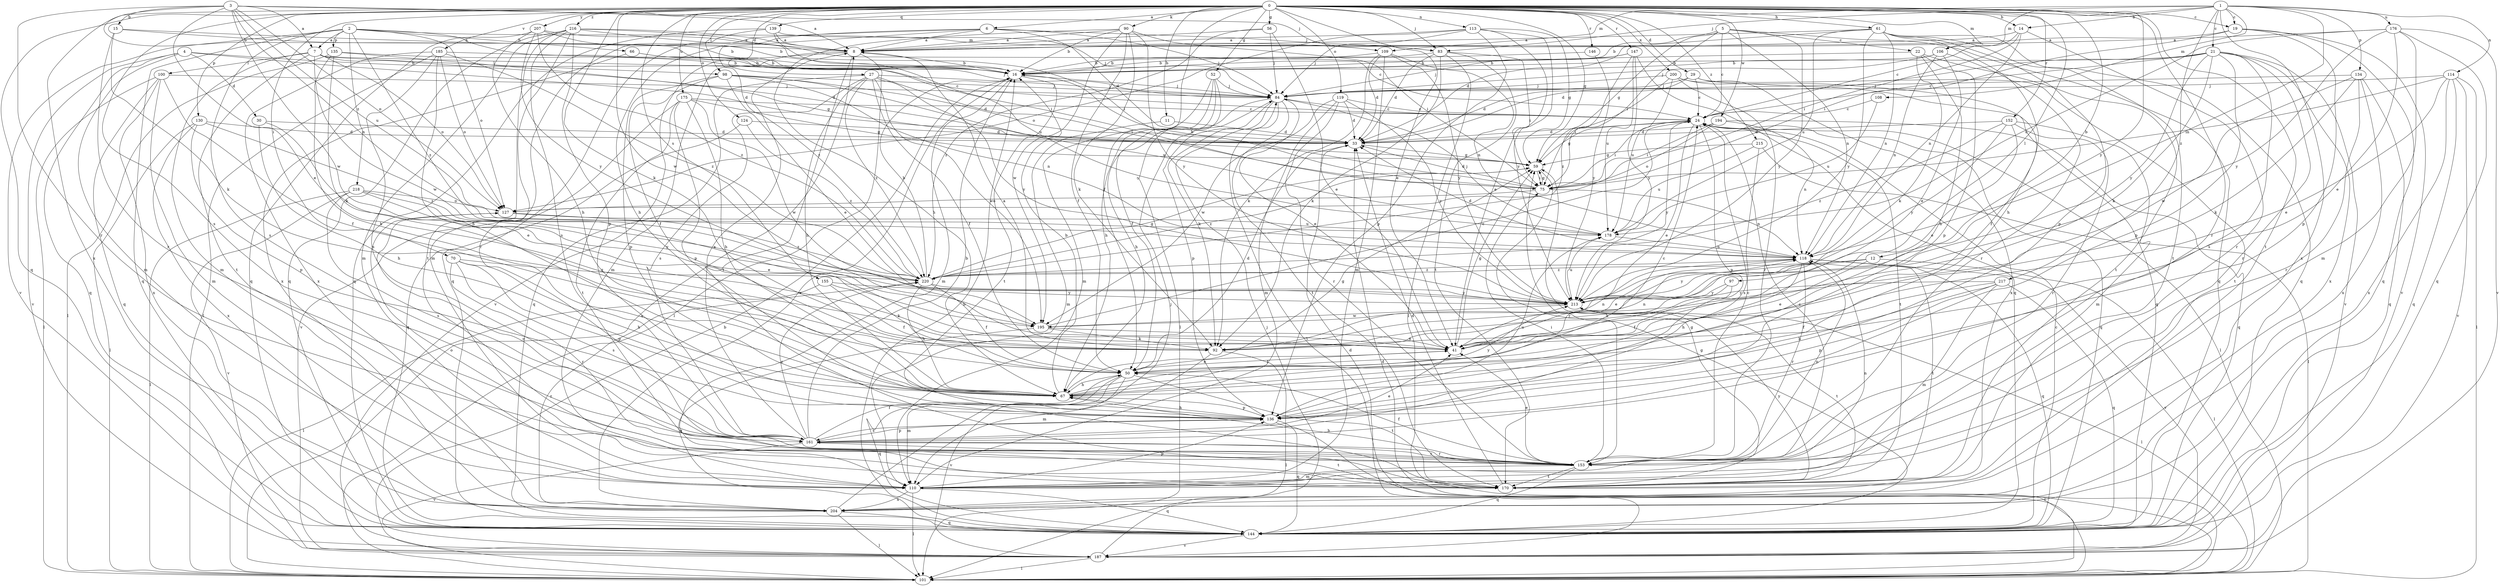 strict digraph  {
0;
1;
2;
3;
4;
5;
6;
7;
8;
11;
12;
14;
15;
16;
19;
21;
22;
24;
27;
29;
30;
33;
41;
50;
52;
56;
59;
61;
66;
67;
70;
75;
83;
84;
90;
92;
97;
98;
100;
101;
106;
108;
109;
110;
113;
114;
118;
119;
124;
127;
130;
134;
135;
136;
139;
144;
146;
147;
152;
153;
155;
161;
170;
175;
176;
178;
185;
187;
194;
195;
200;
204;
207;
213;
215;
216;
217;
218;
220;
0 -> 6  [label=a];
0 -> 11  [label=b];
0 -> 12  [label=b];
0 -> 14  [label=b];
0 -> 19  [label=c];
0 -> 27  [label=d];
0 -> 29  [label=d];
0 -> 41  [label=e];
0 -> 50  [label=f];
0 -> 52  [label=g];
0 -> 56  [label=g];
0 -> 59  [label=g];
0 -> 61  [label=h];
0 -> 70  [label=i];
0 -> 83  [label=j];
0 -> 90  [label=k];
0 -> 92  [label=k];
0 -> 97  [label=l];
0 -> 98  [label=l];
0 -> 106  [label=m];
0 -> 113  [label=n];
0 -> 119  [label=o];
0 -> 124  [label=o];
0 -> 130  [label=p];
0 -> 139  [label=q];
0 -> 144  [label=q];
0 -> 146  [label=r];
0 -> 147  [label=r];
0 -> 152  [label=r];
0 -> 153  [label=r];
0 -> 155  [label=s];
0 -> 161  [label=s];
0 -> 170  [label=t];
0 -> 175  [label=u];
0 -> 185  [label=v];
0 -> 194  [label=w];
0 -> 195  [label=w];
0 -> 200  [label=x];
0 -> 204  [label=x];
0 -> 207  [label=y];
0 -> 213  [label=y];
0 -> 215  [label=z];
0 -> 216  [label=z];
1 -> 14  [label=b];
1 -> 19  [label=c];
1 -> 21  [label=c];
1 -> 83  [label=j];
1 -> 106  [label=m];
1 -> 108  [label=m];
1 -> 109  [label=m];
1 -> 114  [label=n];
1 -> 118  [label=n];
1 -> 134  [label=p];
1 -> 176  [label=u];
1 -> 204  [label=x];
1 -> 217  [label=z];
2 -> 7  [label=a];
2 -> 66  [label=h];
2 -> 75  [label=i];
2 -> 109  [label=m];
2 -> 127  [label=o];
2 -> 135  [label=p];
2 -> 144  [label=q];
2 -> 161  [label=s];
2 -> 187  [label=v];
2 -> 218  [label=z];
2 -> 220  [label=z];
3 -> 7  [label=a];
3 -> 8  [label=a];
3 -> 15  [label=b];
3 -> 16  [label=b];
3 -> 41  [label=e];
3 -> 83  [label=j];
3 -> 118  [label=n];
3 -> 127  [label=o];
3 -> 153  [label=r];
3 -> 178  [label=u];
3 -> 195  [label=w];
4 -> 16  [label=b];
4 -> 30  [label=d];
4 -> 33  [label=d];
4 -> 110  [label=m];
4 -> 144  [label=q];
4 -> 187  [label=v];
5 -> 16  [label=b];
5 -> 22  [label=c];
5 -> 24  [label=c];
5 -> 59  [label=g];
5 -> 75  [label=i];
5 -> 118  [label=n];
5 -> 144  [label=q];
5 -> 213  [label=y];
6 -> 8  [label=a];
6 -> 33  [label=d];
6 -> 67  [label=h];
6 -> 83  [label=j];
6 -> 84  [label=j];
6 -> 144  [label=q];
6 -> 220  [label=z];
7 -> 24  [label=c];
7 -> 33  [label=d];
7 -> 98  [label=l];
7 -> 100  [label=l];
7 -> 110  [label=m];
7 -> 127  [label=o];
7 -> 170  [label=t];
7 -> 195  [label=w];
8 -> 16  [label=b];
8 -> 101  [label=l];
8 -> 110  [label=m];
8 -> 170  [label=t];
8 -> 187  [label=v];
11 -> 33  [label=d];
11 -> 110  [label=m];
12 -> 41  [label=e];
12 -> 101  [label=l];
12 -> 213  [label=y];
12 -> 220  [label=z];
14 -> 8  [label=a];
14 -> 24  [label=c];
14 -> 75  [label=i];
14 -> 118  [label=n];
14 -> 153  [label=r];
15 -> 8  [label=a];
15 -> 16  [label=b];
15 -> 92  [label=k];
15 -> 153  [label=r];
16 -> 84  [label=j];
16 -> 110  [label=m];
16 -> 170  [label=t];
16 -> 204  [label=x];
19 -> 8  [label=a];
19 -> 75  [label=i];
19 -> 136  [label=p];
19 -> 144  [label=q];
19 -> 187  [label=v];
21 -> 16  [label=b];
21 -> 24  [label=c];
21 -> 33  [label=d];
21 -> 92  [label=k];
21 -> 136  [label=p];
21 -> 153  [label=r];
21 -> 161  [label=s];
21 -> 187  [label=v];
21 -> 204  [label=x];
21 -> 213  [label=y];
22 -> 16  [label=b];
22 -> 67  [label=h];
22 -> 92  [label=k];
22 -> 136  [label=p];
22 -> 170  [label=t];
24 -> 33  [label=d];
24 -> 41  [label=e];
24 -> 59  [label=g];
24 -> 75  [label=i];
24 -> 101  [label=l];
24 -> 136  [label=p];
24 -> 144  [label=q];
24 -> 170  [label=t];
24 -> 213  [label=y];
27 -> 50  [label=f];
27 -> 67  [label=h];
27 -> 75  [label=i];
27 -> 84  [label=j];
27 -> 144  [label=q];
27 -> 161  [label=s];
27 -> 195  [label=w];
27 -> 213  [label=y];
27 -> 220  [label=z];
29 -> 24  [label=c];
29 -> 33  [label=d];
29 -> 50  [label=f];
29 -> 84  [label=j];
29 -> 170  [label=t];
30 -> 33  [label=d];
30 -> 41  [label=e];
30 -> 67  [label=h];
33 -> 59  [label=g];
41 -> 50  [label=f];
41 -> 59  [label=g];
41 -> 118  [label=n];
50 -> 33  [label=d];
50 -> 41  [label=e];
50 -> 67  [label=h];
50 -> 110  [label=m];
50 -> 144  [label=q];
50 -> 170  [label=t];
50 -> 187  [label=v];
52 -> 50  [label=f];
52 -> 67  [label=h];
52 -> 84  [label=j];
52 -> 101  [label=l];
52 -> 110  [label=m];
56 -> 8  [label=a];
56 -> 41  [label=e];
56 -> 84  [label=j];
56 -> 220  [label=z];
59 -> 75  [label=i];
59 -> 153  [label=r];
59 -> 220  [label=z];
61 -> 8  [label=a];
61 -> 33  [label=d];
61 -> 67  [label=h];
61 -> 118  [label=n];
61 -> 136  [label=p];
61 -> 144  [label=q];
61 -> 170  [label=t];
61 -> 178  [label=u];
61 -> 213  [label=y];
66 -> 16  [label=b];
66 -> 84  [label=j];
66 -> 204  [label=x];
67 -> 16  [label=b];
67 -> 24  [label=c];
67 -> 59  [label=g];
67 -> 136  [label=p];
67 -> 213  [label=y];
70 -> 67  [label=h];
70 -> 136  [label=p];
70 -> 153  [label=r];
70 -> 161  [label=s];
70 -> 220  [label=z];
75 -> 16  [label=b];
75 -> 33  [label=d];
75 -> 59  [label=g];
75 -> 118  [label=n];
75 -> 127  [label=o];
83 -> 16  [label=b];
83 -> 33  [label=d];
83 -> 75  [label=i];
83 -> 92  [label=k];
83 -> 101  [label=l];
83 -> 170  [label=t];
84 -> 24  [label=c];
84 -> 41  [label=e];
84 -> 67  [label=h];
84 -> 92  [label=k];
84 -> 101  [label=l];
84 -> 136  [label=p];
84 -> 170  [label=t];
90 -> 8  [label=a];
90 -> 16  [label=b];
90 -> 50  [label=f];
90 -> 67  [label=h];
90 -> 75  [label=i];
90 -> 92  [label=k];
90 -> 195  [label=w];
90 -> 213  [label=y];
92 -> 8  [label=a];
92 -> 101  [label=l];
92 -> 110  [label=m];
92 -> 118  [label=n];
97 -> 50  [label=f];
97 -> 92  [label=k];
97 -> 213  [label=y];
98 -> 33  [label=d];
98 -> 41  [label=e];
98 -> 50  [label=f];
98 -> 84  [label=j];
98 -> 118  [label=n];
98 -> 136  [label=p];
98 -> 178  [label=u];
100 -> 50  [label=f];
100 -> 84  [label=j];
100 -> 101  [label=l];
100 -> 110  [label=m];
100 -> 144  [label=q];
100 -> 204  [label=x];
101 -> 8  [label=a];
101 -> 16  [label=b];
101 -> 33  [label=d];
106 -> 16  [label=b];
106 -> 41  [label=e];
106 -> 84  [label=j];
106 -> 118  [label=n];
106 -> 153  [label=r];
108 -> 24  [label=c];
108 -> 178  [label=u];
109 -> 16  [label=b];
109 -> 33  [label=d];
109 -> 92  [label=k];
109 -> 110  [label=m];
109 -> 118  [label=n];
109 -> 213  [label=y];
110 -> 24  [label=c];
110 -> 101  [label=l];
110 -> 118  [label=n];
110 -> 136  [label=p];
110 -> 144  [label=q];
110 -> 204  [label=x];
113 -> 8  [label=a];
113 -> 41  [label=e];
113 -> 59  [label=g];
113 -> 84  [label=j];
113 -> 127  [label=o];
113 -> 136  [label=p];
113 -> 213  [label=y];
114 -> 41  [label=e];
114 -> 75  [label=i];
114 -> 84  [label=j];
114 -> 101  [label=l];
114 -> 144  [label=q];
114 -> 187  [label=v];
114 -> 204  [label=x];
118 -> 33  [label=d];
118 -> 41  [label=e];
118 -> 67  [label=h];
118 -> 144  [label=q];
118 -> 153  [label=r];
118 -> 170  [label=t];
118 -> 187  [label=v];
118 -> 220  [label=z];
119 -> 24  [label=c];
119 -> 33  [label=d];
119 -> 110  [label=m];
119 -> 153  [label=r];
119 -> 195  [label=w];
119 -> 213  [label=y];
124 -> 33  [label=d];
124 -> 144  [label=q];
124 -> 220  [label=z];
127 -> 178  [label=u];
127 -> 220  [label=z];
130 -> 33  [label=d];
130 -> 101  [label=l];
130 -> 136  [label=p];
130 -> 204  [label=x];
130 -> 220  [label=z];
134 -> 84  [label=j];
134 -> 92  [label=k];
134 -> 144  [label=q];
134 -> 153  [label=r];
134 -> 195  [label=w];
134 -> 204  [label=x];
135 -> 16  [label=b];
135 -> 59  [label=g];
135 -> 67  [label=h];
135 -> 92  [label=k];
135 -> 101  [label=l];
136 -> 67  [label=h];
136 -> 101  [label=l];
136 -> 144  [label=q];
136 -> 161  [label=s];
136 -> 178  [label=u];
139 -> 8  [label=a];
139 -> 84  [label=j];
139 -> 110  [label=m];
139 -> 144  [label=q];
139 -> 178  [label=u];
144 -> 16  [label=b];
144 -> 24  [label=c];
144 -> 59  [label=g];
144 -> 187  [label=v];
146 -> 16  [label=b];
146 -> 213  [label=y];
147 -> 16  [label=b];
147 -> 84  [label=j];
147 -> 144  [label=q];
147 -> 178  [label=u];
147 -> 213  [label=y];
147 -> 220  [label=z];
152 -> 33  [label=d];
152 -> 41  [label=e];
152 -> 110  [label=m];
152 -> 153  [label=r];
152 -> 213  [label=y];
152 -> 220  [label=z];
153 -> 24  [label=c];
153 -> 41  [label=e];
153 -> 50  [label=f];
153 -> 67  [label=h];
153 -> 75  [label=i];
153 -> 110  [label=m];
153 -> 118  [label=n];
153 -> 127  [label=o];
153 -> 144  [label=q];
153 -> 161  [label=s];
153 -> 170  [label=t];
155 -> 50  [label=f];
155 -> 92  [label=k];
155 -> 101  [label=l];
155 -> 213  [label=y];
161 -> 8  [label=a];
161 -> 16  [label=b];
161 -> 41  [label=e];
161 -> 50  [label=f];
161 -> 136  [label=p];
161 -> 153  [label=r];
161 -> 170  [label=t];
161 -> 187  [label=v];
161 -> 220  [label=z];
170 -> 33  [label=d];
170 -> 59  [label=g];
170 -> 127  [label=o];
170 -> 213  [label=y];
175 -> 24  [label=c];
175 -> 59  [label=g];
175 -> 67  [label=h];
175 -> 136  [label=p];
175 -> 170  [label=t];
175 -> 187  [label=v];
175 -> 195  [label=w];
176 -> 8  [label=a];
176 -> 41  [label=e];
176 -> 110  [label=m];
176 -> 144  [label=q];
176 -> 178  [label=u];
176 -> 187  [label=v];
176 -> 213  [label=y];
178 -> 84  [label=j];
178 -> 118  [label=n];
185 -> 16  [label=b];
185 -> 67  [label=h];
185 -> 101  [label=l];
185 -> 127  [label=o];
185 -> 161  [label=s];
185 -> 204  [label=x];
185 -> 220  [label=z];
187 -> 33  [label=d];
187 -> 84  [label=j];
187 -> 101  [label=l];
194 -> 33  [label=d];
194 -> 75  [label=i];
194 -> 118  [label=n];
194 -> 127  [label=o];
194 -> 144  [label=q];
195 -> 24  [label=c];
195 -> 41  [label=e];
195 -> 92  [label=k];
195 -> 144  [label=q];
200 -> 75  [label=i];
200 -> 84  [label=j];
200 -> 144  [label=q];
200 -> 153  [label=r];
200 -> 178  [label=u];
200 -> 204  [label=x];
204 -> 84  [label=j];
204 -> 101  [label=l];
204 -> 144  [label=q];
204 -> 220  [label=z];
207 -> 8  [label=a];
207 -> 16  [label=b];
207 -> 67  [label=h];
207 -> 144  [label=q];
207 -> 213  [label=y];
207 -> 220  [label=z];
213 -> 101  [label=l];
213 -> 170  [label=t];
213 -> 178  [label=u];
213 -> 195  [label=w];
215 -> 59  [label=g];
215 -> 101  [label=l];
215 -> 161  [label=s];
215 -> 178  [label=u];
216 -> 8  [label=a];
216 -> 24  [label=c];
216 -> 75  [label=i];
216 -> 110  [label=m];
216 -> 136  [label=p];
216 -> 144  [label=q];
216 -> 153  [label=r];
216 -> 161  [label=s];
216 -> 170  [label=t];
217 -> 50  [label=f];
217 -> 67  [label=h];
217 -> 110  [label=m];
217 -> 136  [label=p];
217 -> 144  [label=q];
217 -> 213  [label=y];
218 -> 41  [label=e];
218 -> 101  [label=l];
218 -> 127  [label=o];
218 -> 161  [label=s];
218 -> 187  [label=v];
218 -> 213  [label=y];
220 -> 16  [label=b];
220 -> 50  [label=f];
220 -> 59  [label=g];
220 -> 67  [label=h];
220 -> 213  [label=y];
}
